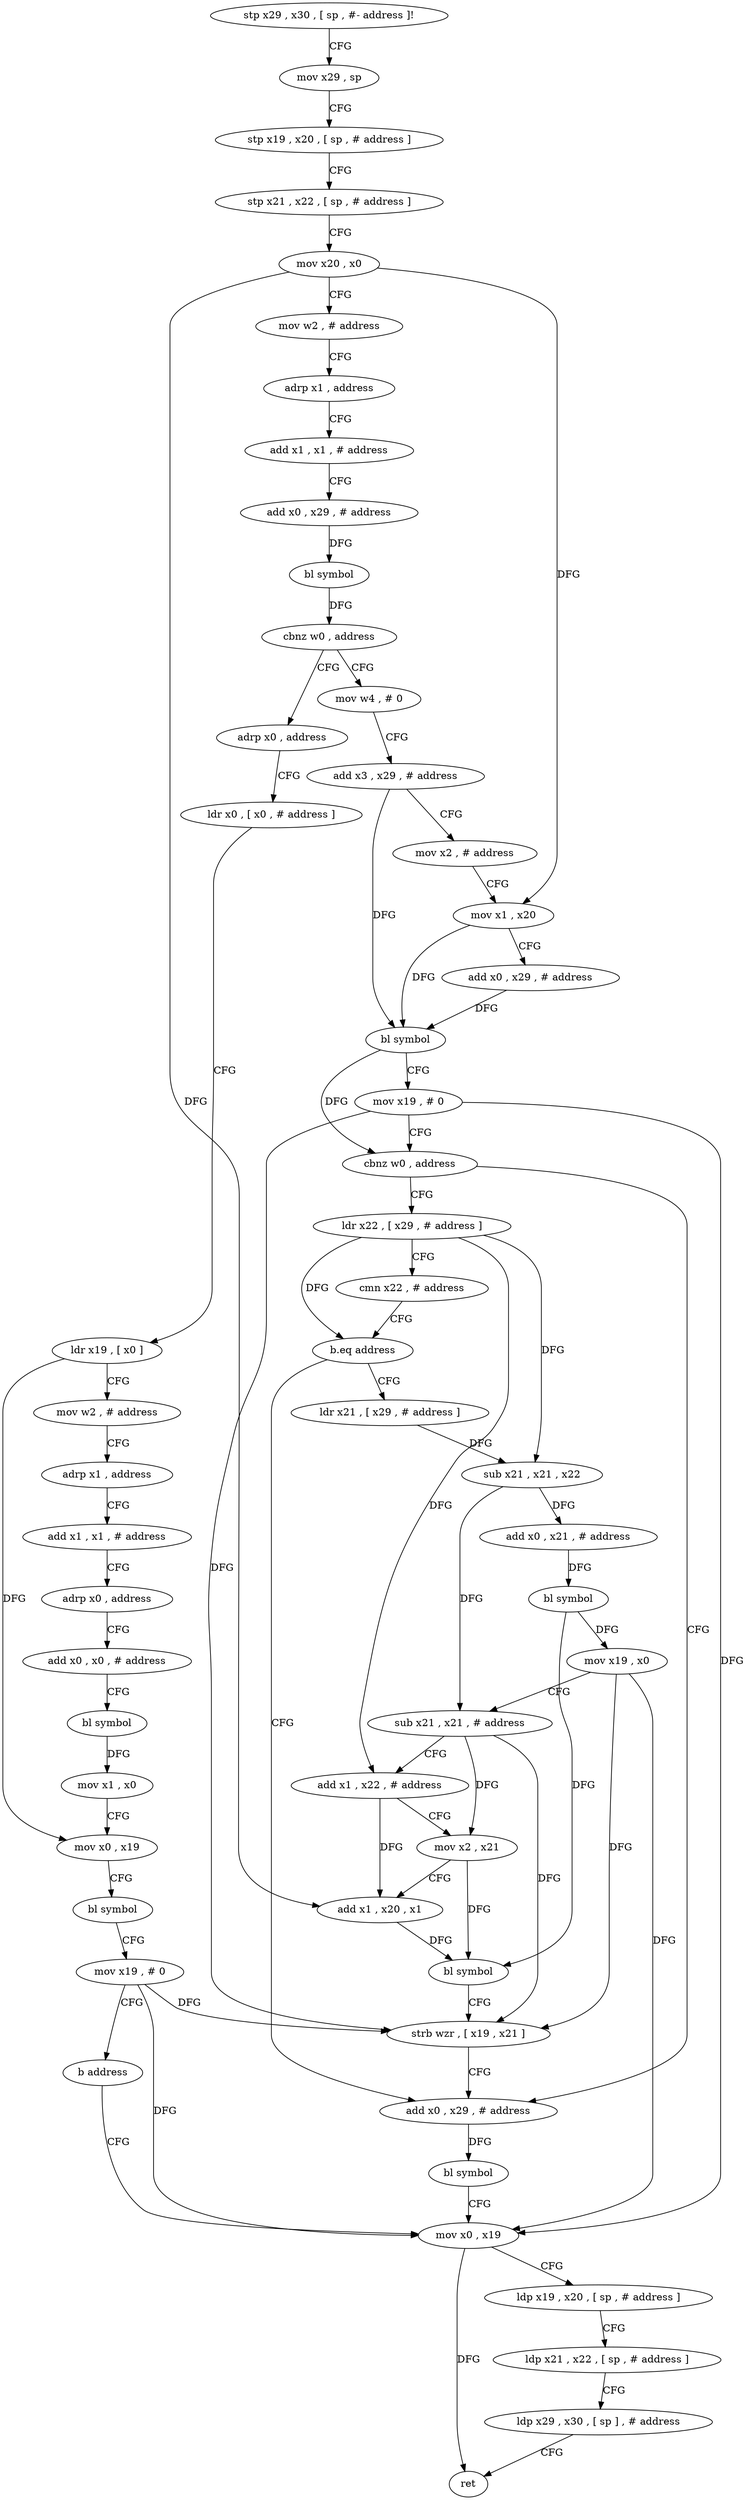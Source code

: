 digraph "func" {
"81504" [label = "stp x29 , x30 , [ sp , #- address ]!" ]
"81508" [label = "mov x29 , sp" ]
"81512" [label = "stp x19 , x20 , [ sp , # address ]" ]
"81516" [label = "stp x21 , x22 , [ sp , # address ]" ]
"81520" [label = "mov x20 , x0" ]
"81524" [label = "mov w2 , # address" ]
"81528" [label = "adrp x1 , address" ]
"81532" [label = "add x1 , x1 , # address" ]
"81536" [label = "add x0 , x29 , # address" ]
"81540" [label = "bl symbol" ]
"81544" [label = "cbnz w0 , address" ]
"81664" [label = "adrp x0 , address" ]
"81548" [label = "mov w4 , # 0" ]
"81668" [label = "ldr x0 , [ x0 , # address ]" ]
"81672" [label = "ldr x19 , [ x0 ]" ]
"81676" [label = "mov w2 , # address" ]
"81680" [label = "adrp x1 , address" ]
"81684" [label = "add x1 , x1 , # address" ]
"81688" [label = "adrp x0 , address" ]
"81692" [label = "add x0 , x0 , # address" ]
"81696" [label = "bl symbol" ]
"81700" [label = "mov x1 , x0" ]
"81704" [label = "mov x0 , x19" ]
"81708" [label = "bl symbol" ]
"81712" [label = "mov x19 , # 0" ]
"81716" [label = "b address" ]
"81644" [label = "mov x0 , x19" ]
"81552" [label = "add x3 , x29 , # address" ]
"81556" [label = "mov x2 , # address" ]
"81560" [label = "mov x1 , x20" ]
"81564" [label = "add x0 , x29 , # address" ]
"81568" [label = "bl symbol" ]
"81572" [label = "mov x19 , # 0" ]
"81576" [label = "cbnz w0 , address" ]
"81636" [label = "add x0 , x29 , # address" ]
"81580" [label = "ldr x22 , [ x29 , # address ]" ]
"81648" [label = "ldp x19 , x20 , [ sp , # address ]" ]
"81652" [label = "ldp x21 , x22 , [ sp , # address ]" ]
"81656" [label = "ldp x29 , x30 , [ sp ] , # address" ]
"81660" [label = "ret" ]
"81640" [label = "bl symbol" ]
"81584" [label = "cmn x22 , # address" ]
"81588" [label = "b.eq address" ]
"81592" [label = "ldr x21 , [ x29 , # address ]" ]
"81596" [label = "sub x21 , x21 , x22" ]
"81600" [label = "add x0 , x21 , # address" ]
"81604" [label = "bl symbol" ]
"81608" [label = "mov x19 , x0" ]
"81612" [label = "sub x21 , x21 , # address" ]
"81616" [label = "add x1 , x22 , # address" ]
"81620" [label = "mov x2 , x21" ]
"81624" [label = "add x1 , x20 , x1" ]
"81628" [label = "bl symbol" ]
"81632" [label = "strb wzr , [ x19 , x21 ]" ]
"81504" -> "81508" [ label = "CFG" ]
"81508" -> "81512" [ label = "CFG" ]
"81512" -> "81516" [ label = "CFG" ]
"81516" -> "81520" [ label = "CFG" ]
"81520" -> "81524" [ label = "CFG" ]
"81520" -> "81560" [ label = "DFG" ]
"81520" -> "81624" [ label = "DFG" ]
"81524" -> "81528" [ label = "CFG" ]
"81528" -> "81532" [ label = "CFG" ]
"81532" -> "81536" [ label = "CFG" ]
"81536" -> "81540" [ label = "DFG" ]
"81540" -> "81544" [ label = "DFG" ]
"81544" -> "81664" [ label = "CFG" ]
"81544" -> "81548" [ label = "CFG" ]
"81664" -> "81668" [ label = "CFG" ]
"81548" -> "81552" [ label = "CFG" ]
"81668" -> "81672" [ label = "CFG" ]
"81672" -> "81676" [ label = "CFG" ]
"81672" -> "81704" [ label = "DFG" ]
"81676" -> "81680" [ label = "CFG" ]
"81680" -> "81684" [ label = "CFG" ]
"81684" -> "81688" [ label = "CFG" ]
"81688" -> "81692" [ label = "CFG" ]
"81692" -> "81696" [ label = "CFG" ]
"81696" -> "81700" [ label = "DFG" ]
"81700" -> "81704" [ label = "CFG" ]
"81704" -> "81708" [ label = "CFG" ]
"81708" -> "81712" [ label = "CFG" ]
"81712" -> "81716" [ label = "CFG" ]
"81712" -> "81644" [ label = "DFG" ]
"81712" -> "81632" [ label = "DFG" ]
"81716" -> "81644" [ label = "CFG" ]
"81644" -> "81648" [ label = "CFG" ]
"81644" -> "81660" [ label = "DFG" ]
"81552" -> "81556" [ label = "CFG" ]
"81552" -> "81568" [ label = "DFG" ]
"81556" -> "81560" [ label = "CFG" ]
"81560" -> "81564" [ label = "CFG" ]
"81560" -> "81568" [ label = "DFG" ]
"81564" -> "81568" [ label = "DFG" ]
"81568" -> "81572" [ label = "CFG" ]
"81568" -> "81576" [ label = "DFG" ]
"81572" -> "81576" [ label = "CFG" ]
"81572" -> "81644" [ label = "DFG" ]
"81572" -> "81632" [ label = "DFG" ]
"81576" -> "81636" [ label = "CFG" ]
"81576" -> "81580" [ label = "CFG" ]
"81636" -> "81640" [ label = "DFG" ]
"81580" -> "81584" [ label = "CFG" ]
"81580" -> "81588" [ label = "DFG" ]
"81580" -> "81596" [ label = "DFG" ]
"81580" -> "81616" [ label = "DFG" ]
"81648" -> "81652" [ label = "CFG" ]
"81652" -> "81656" [ label = "CFG" ]
"81656" -> "81660" [ label = "CFG" ]
"81640" -> "81644" [ label = "CFG" ]
"81584" -> "81588" [ label = "CFG" ]
"81588" -> "81636" [ label = "CFG" ]
"81588" -> "81592" [ label = "CFG" ]
"81592" -> "81596" [ label = "DFG" ]
"81596" -> "81600" [ label = "DFG" ]
"81596" -> "81612" [ label = "DFG" ]
"81600" -> "81604" [ label = "DFG" ]
"81604" -> "81608" [ label = "DFG" ]
"81604" -> "81628" [ label = "DFG" ]
"81608" -> "81612" [ label = "CFG" ]
"81608" -> "81644" [ label = "DFG" ]
"81608" -> "81632" [ label = "DFG" ]
"81612" -> "81616" [ label = "CFG" ]
"81612" -> "81620" [ label = "DFG" ]
"81612" -> "81632" [ label = "DFG" ]
"81616" -> "81620" [ label = "CFG" ]
"81616" -> "81624" [ label = "DFG" ]
"81620" -> "81624" [ label = "CFG" ]
"81620" -> "81628" [ label = "DFG" ]
"81624" -> "81628" [ label = "DFG" ]
"81628" -> "81632" [ label = "CFG" ]
"81632" -> "81636" [ label = "CFG" ]
}
